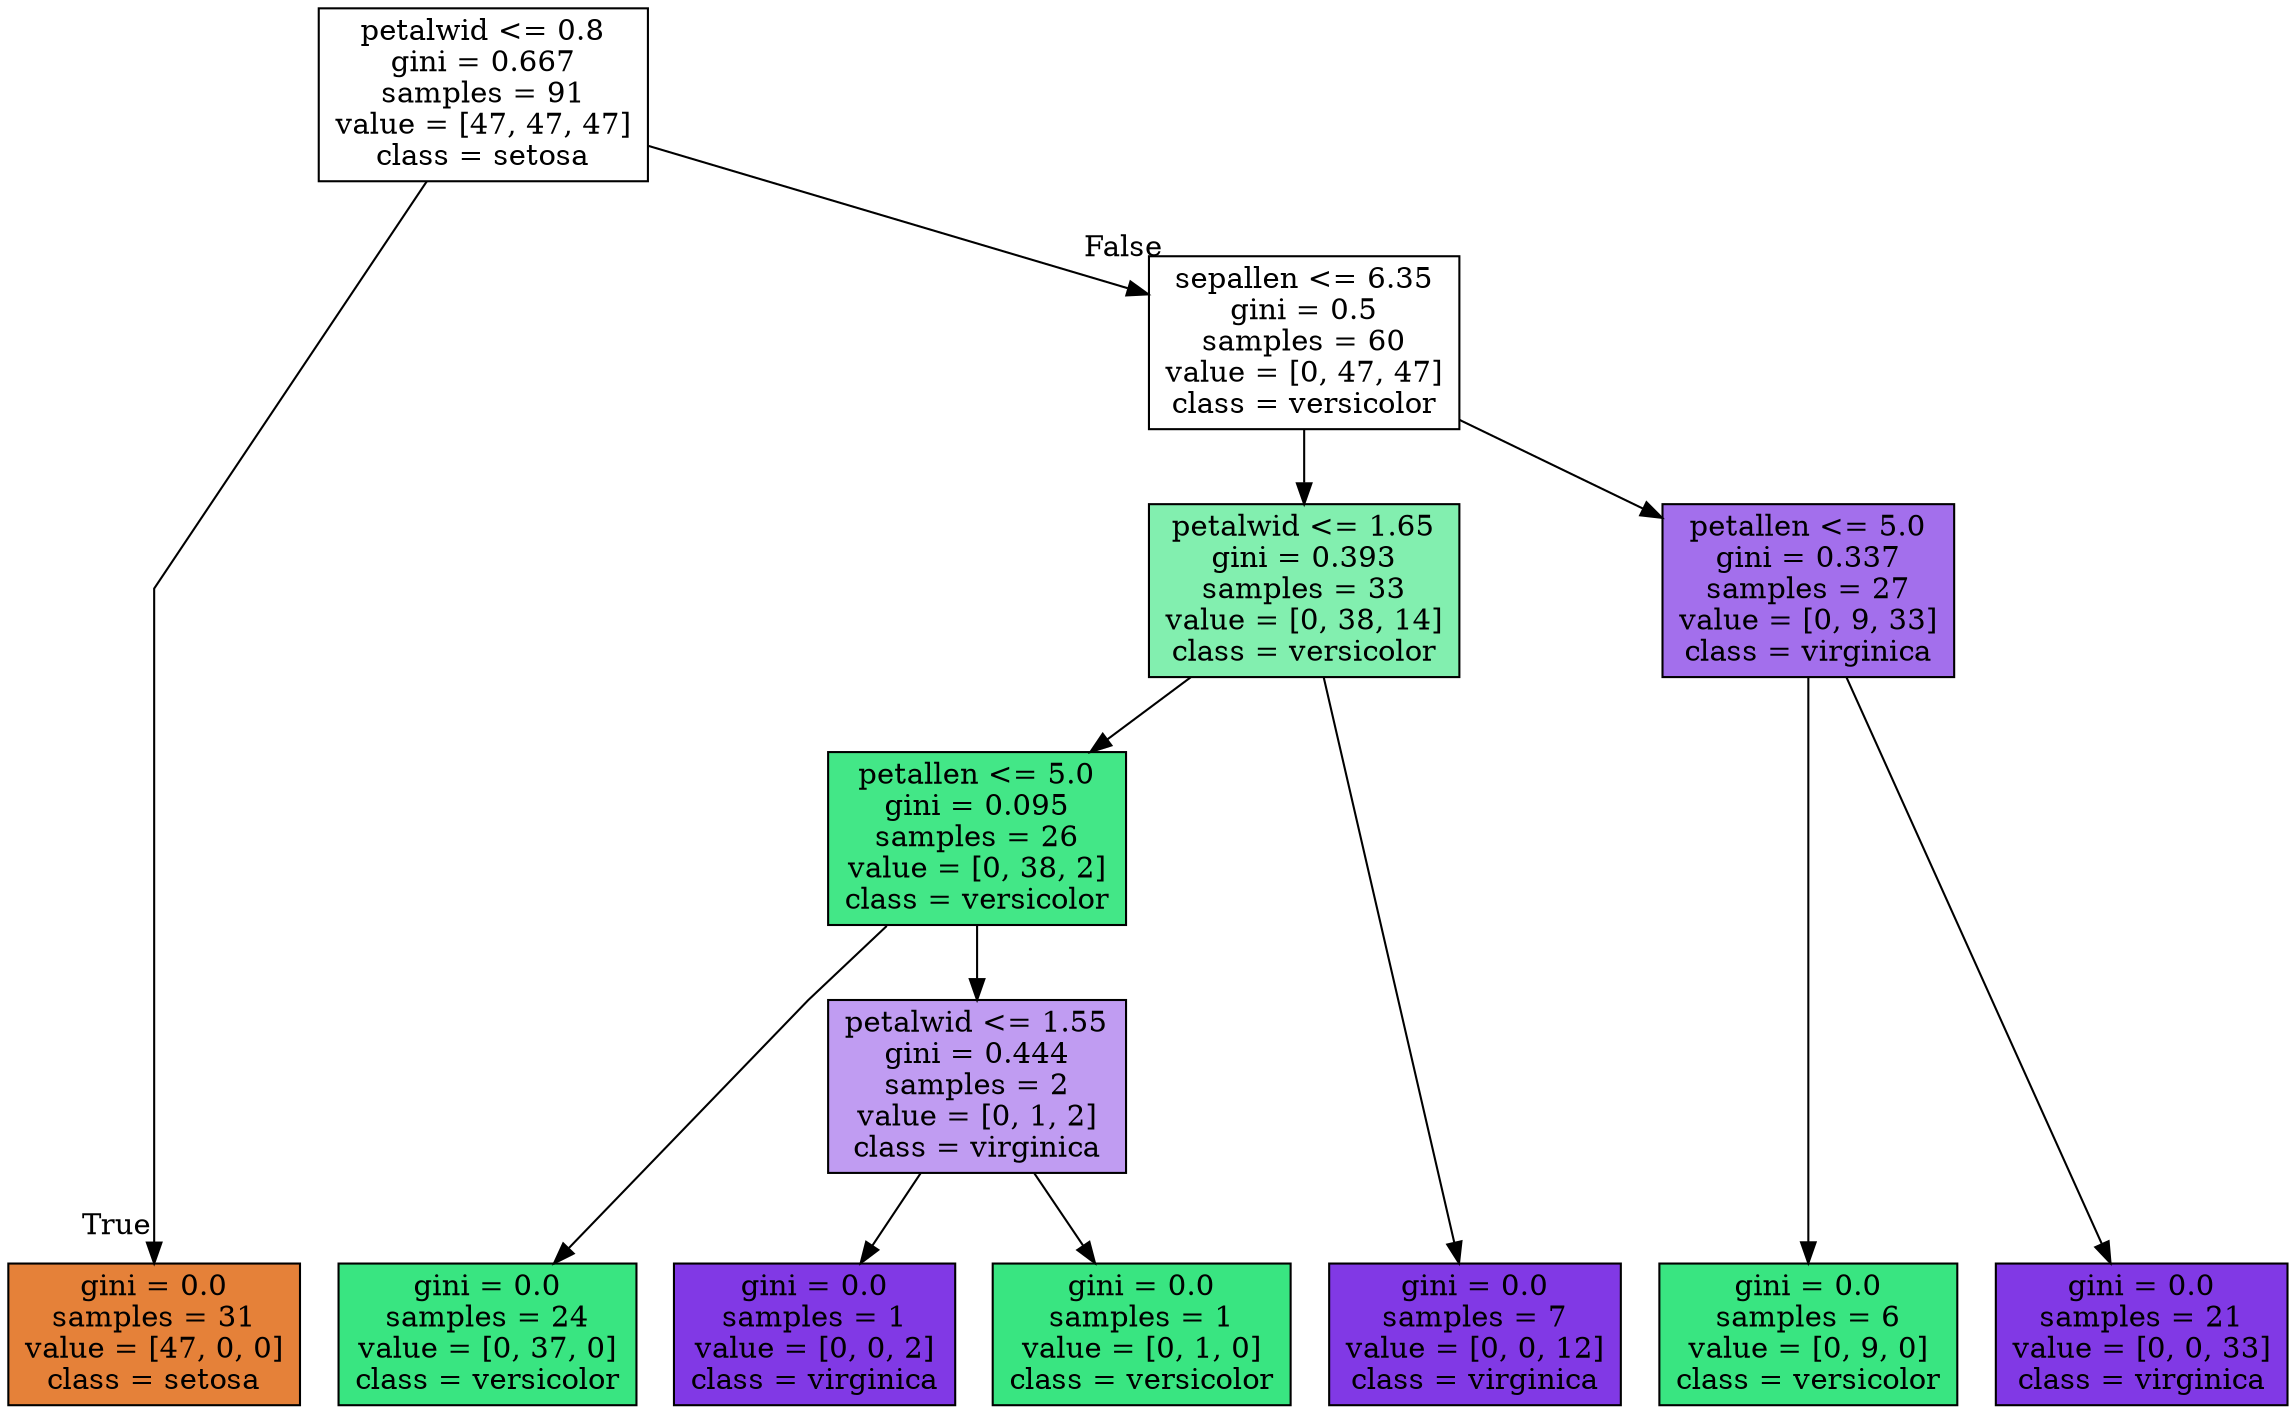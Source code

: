 digraph Tree {
node [shape=box, style="filled", color="black"] ;
graph [ranksep=equally, splines=polyline] ;
0 [label="petalwid <= 0.8\ngini = 0.667\nsamples = 91\nvalue = [47, 47, 47]\nclass = setosa", fillcolor="#e5813900"] ;
1 [label="gini = 0.0\nsamples = 31\nvalue = [47, 0, 0]\nclass = setosa", fillcolor="#e58139ff"] ;
0 -> 1 [labeldistance=2.5, labelangle=45, headlabel="True"] ;
2 [label="sepallen <= 6.35\ngini = 0.5\nsamples = 60\nvalue = [0, 47, 47]\nclass = versicolor", fillcolor="#39e58100"] ;
0 -> 2 [labeldistance=2.5, labelangle=-45, headlabel="False"] ;
3 [label="petalwid <= 1.65\ngini = 0.393\nsamples = 33\nvalue = [0, 38, 14]\nclass = versicolor", fillcolor="#39e581a1"] ;
2 -> 3 ;
4 [label="petallen <= 5.0\ngini = 0.095\nsamples = 26\nvalue = [0, 38, 2]\nclass = versicolor", fillcolor="#39e581f2"] ;
3 -> 4 ;
5 [label="gini = 0.0\nsamples = 24\nvalue = [0, 37, 0]\nclass = versicolor", fillcolor="#39e581ff"] ;
4 -> 5 ;
6 [label="petalwid <= 1.55\ngini = 0.444\nsamples = 2\nvalue = [0, 1, 2]\nclass = virginica", fillcolor="#8139e57f"] ;
4 -> 6 ;
7 [label="gini = 0.0\nsamples = 1\nvalue = [0, 0, 2]\nclass = virginica", fillcolor="#8139e5ff"] ;
6 -> 7 ;
8 [label="gini = 0.0\nsamples = 1\nvalue = [0, 1, 0]\nclass = versicolor", fillcolor="#39e581ff"] ;
6 -> 8 ;
9 [label="gini = 0.0\nsamples = 7\nvalue = [0, 0, 12]\nclass = virginica", fillcolor="#8139e5ff"] ;
3 -> 9 ;
10 [label="petallen <= 5.0\ngini = 0.337\nsamples = 27\nvalue = [0, 9, 33]\nclass = virginica", fillcolor="#8139e5b9"] ;
2 -> 10 ;
11 [label="gini = 0.0\nsamples = 6\nvalue = [0, 9, 0]\nclass = versicolor", fillcolor="#39e581ff"] ;
10 -> 11 ;
12 [label="gini = 0.0\nsamples = 21\nvalue = [0, 0, 33]\nclass = virginica", fillcolor="#8139e5ff"] ;
10 -> 12 ;
{rank=same ; 0} ;
{rank=same ; 2} ;
{rank=same ; 3; 10} ;
{rank=same ; 4} ;
{rank=same ; 6} ;
{rank=same ; 1; 5; 7; 8; 9; 11; 12} ;
}